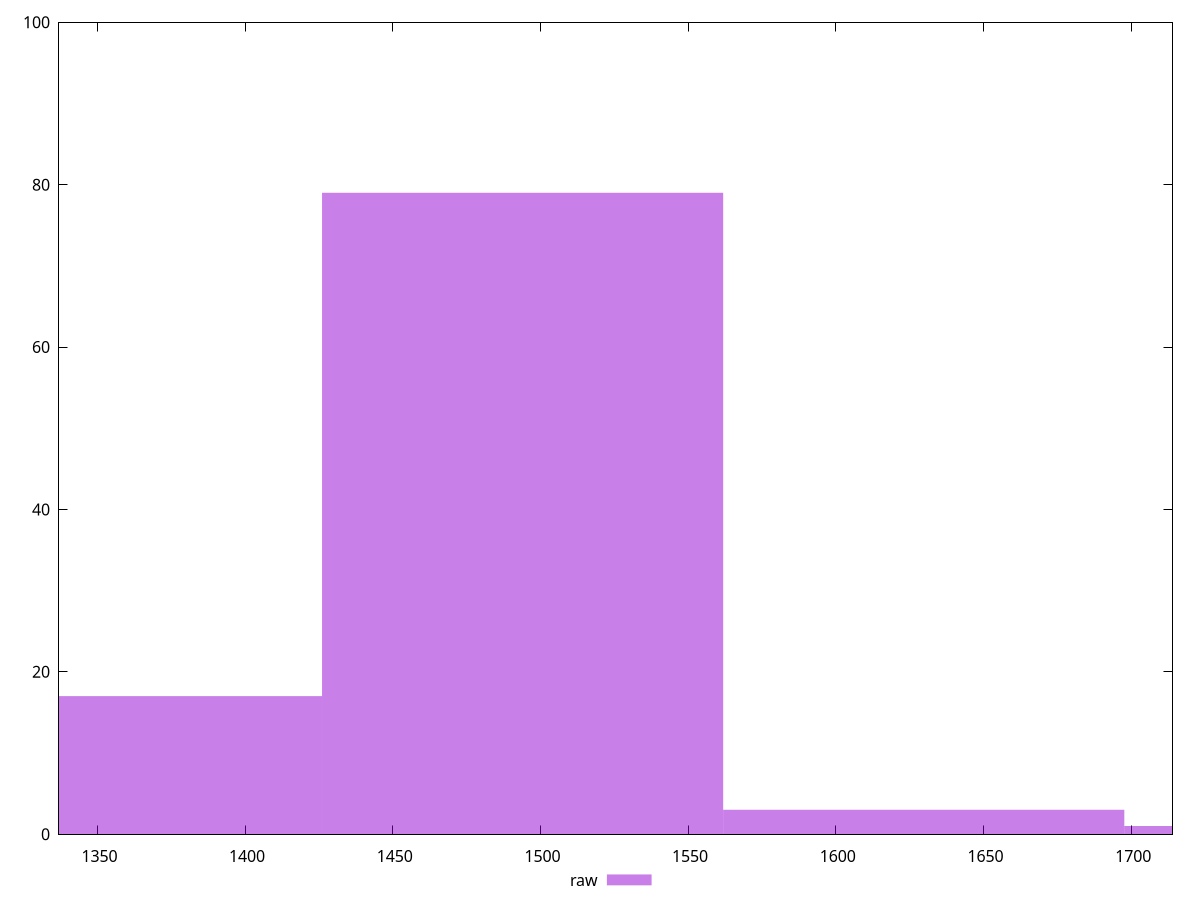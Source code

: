 reset

$raw <<EOF
1765.5925283354345 1
1493.9629085915215 79
1629.7777184634779 3
1358.148098719565 17
EOF

set key outside below
set boxwidth 135.8148098719565
set xrange [1337:1714]
set yrange [0:100]
set trange [0:100]
set style fill transparent solid 0.5 noborder
set terminal svg size 640, 490 enhanced background rgb 'white'
set output "report_00019_2021-02-10T18-14-37.922Z//render-blocking-resources/samples/pages/raw/histogram.svg"

plot $raw title "raw" with boxes

reset
